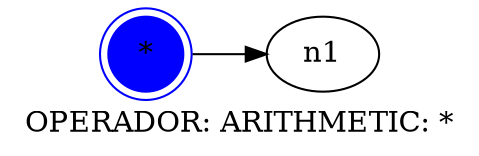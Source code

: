 digraph Plot{
   rankdir = LR;
   label = "OPERADOR: ARITHMETIC: *";
    n0[style = filled, color = blue, label = "*" ,shape = doublecircle];
    n0 -> n1;
}